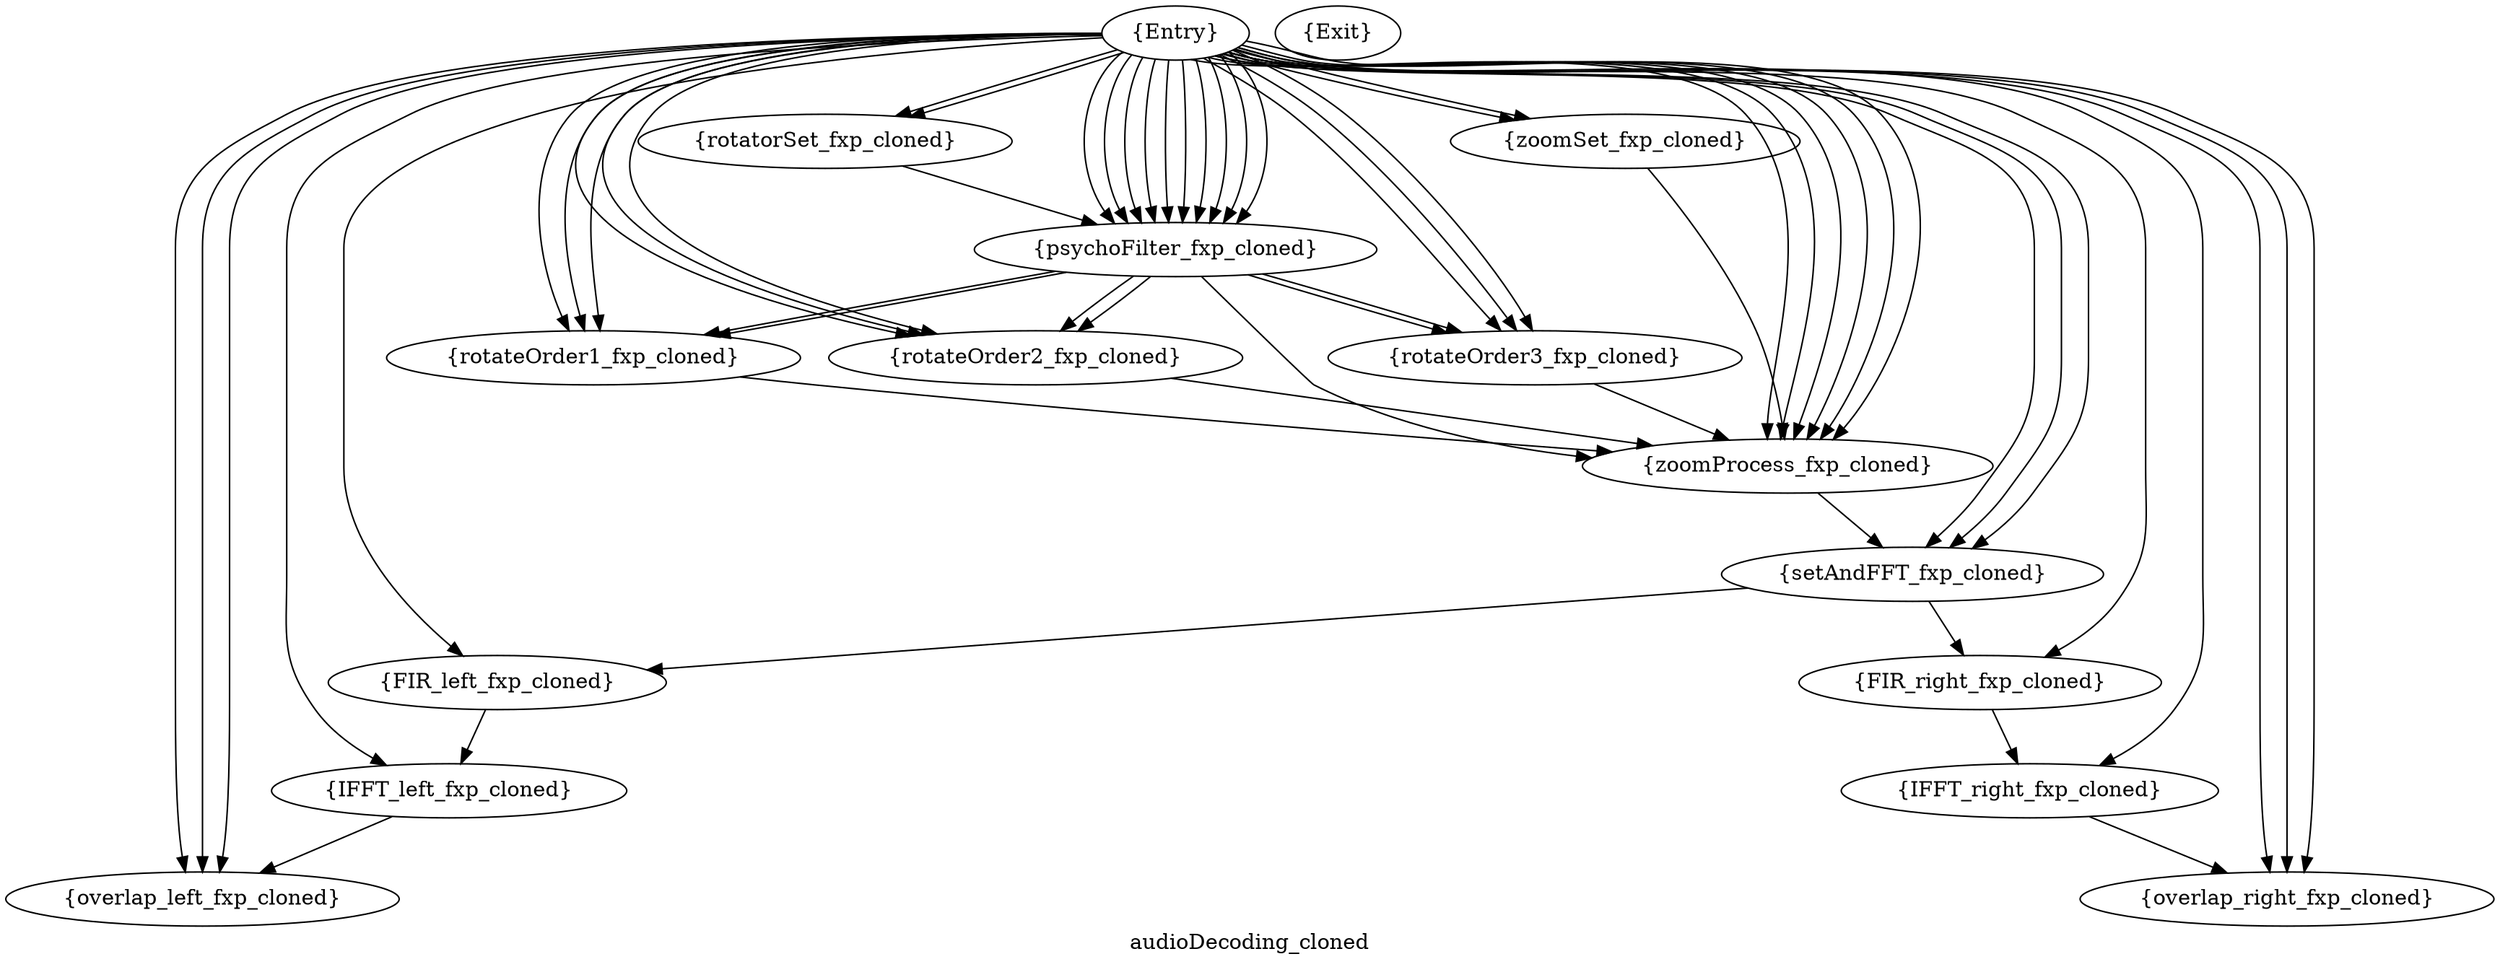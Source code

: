 digraph "audioDecoding_cloned" {
	label="audioDecoding_cloned";
	compound=true;
	Node0x79ff9c0 [shape=record,shape=oval,label="{Entry}"];
	Node0x79ff9c0 -> Node0x7a50b30;
	Node0x79ff9c0 -> Node0x7a50b30;
	Node0x79ff9c0 -> Node0x7a4f970;
	Node0x79ff9c0 -> Node0x7a4f970;
	Node0x79ff9c0 -> Node0x7a4f970;
	Node0x79ff9c0 -> Node0x7a4f970;
	Node0x79ff9c0 -> Node0x7a4f970;
	Node0x79ff9c0 -> Node0x7a4f970;
	Node0x79ff9c0 -> Node0x7a4f970;
	Node0x79ff9c0 -> Node0x7a4f970;
	Node0x79ff9c0 -> Node0x7a4f970;
	Node0x79ff9c0 -> Node0x7a4f970;
	Node0x79ff9c0 -> Node0x7aadbd0;
	Node0x79ff9c0 -> Node0x7aadbd0;
	Node0x79ff9c0 -> Node0x7aadbd0;
	Node0x79ff9c0 -> Node0x7a3c850;
	Node0x79ff9c0 -> Node0x7a3c850;
	Node0x79ff9c0 -> Node0x7a3c850;
	Node0x79ff9c0 -> Node0x7a615d0;
	Node0x79ff9c0 -> Node0x7a615d0;
	Node0x79ff9c0 -> Node0x7a615d0;
	Node0x79ff9c0 -> Node0x7b0c520;
	Node0x79ff9c0 -> Node0x7b0c520;
	Node0x79ff9c0 -> Node0x7bf1360;
	Node0x79ff9c0 -> Node0x7bf1360;
	Node0x79ff9c0 -> Node0x7bf1360;
	Node0x79ff9c0 -> Node0x7bf1360;
	Node0x79ff9c0 -> Node0x7bf1360;
	Node0x79ff9c0 -> Node0x7bf1360;
	Node0x79ff9c0 -> Node0x7c1f0f0;
	Node0x79ff9c0 -> Node0x7c1f0f0;
	Node0x79ff9c0 -> Node0x7c1f0f0;
	Node0x79ff9c0 -> Node0x7c20ec0;
	Node0x79ff9c0 -> Node0x7c279f0;
	Node0x79ff9c0 -> Node0x7c34830;
	Node0x79ff9c0 -> Node0x7c68ed0;
	Node0x79ff9c0 -> Node0x7b6e380;
	Node0x79ff9c0 -> Node0x7b6e380;
	Node0x79ff9c0 -> Node0x7b6e380;
	Node0x79ff9c0 -> Node0x7d55de0;
	Node0x79ff9c0 -> Node0x7d55de0;
	Node0x79ff9c0 -> Node0x7d55de0;
	Node0x7a43cd0 [shape=record,shape=oval,label="{Exit}"];
	Node0x7a50b30 [shape=record,shape=oval,label="{rotatorSet_fxp_cloned}"];
	Node0x7a50b30 -> Node0x7a4f970;
	Node0x7b0c520 [shape=record,shape=oval,label="{zoomSet_fxp_cloned}"];
	Node0x7b0c520 -> Node0x7bf1360;
	Node0x7a4f970 [shape=record,shape=oval,label="{psychoFilter_fxp_cloned}"];
	Node0x7a4f970 -> Node0x7aadbd0;
	Node0x7a4f970 -> Node0x7aadbd0;
	Node0x7a4f970 -> Node0x7a3c850;
	Node0x7a4f970 -> Node0x7a3c850;
	Node0x7a4f970 -> Node0x7a615d0;
	Node0x7a4f970 -> Node0x7a615d0;
	Node0x7a4f970 -> Node0x7bf1360;
	Node0x7aadbd0 [shape=record,shape=oval,label="{rotateOrder1_fxp_cloned}"];
	Node0x7aadbd0 -> Node0x7bf1360;
	Node0x7a3c850 [shape=record,shape=oval,label="{rotateOrder2_fxp_cloned}"];
	Node0x7a3c850 -> Node0x7bf1360;
	Node0x7a615d0 [shape=record,shape=oval,label="{rotateOrder3_fxp_cloned}"];
	Node0x7a615d0 -> Node0x7bf1360;
	Node0x7bf1360 [shape=record,shape=oval,label="{zoomProcess_fxp_cloned}"];
	Node0x7bf1360 -> Node0x7c1f0f0;
	Node0x7c1f0f0 [shape=record,shape=oval,label="{setAndFFT_fxp_cloned}"];
	Node0x7c1f0f0 -> Node0x7c20ec0;
	Node0x7c1f0f0 -> Node0x7c279f0;
	Node0x7c20ec0 [shape=record,shape=oval,label="{FIR_left_fxp_cloned}"];
	Node0x7c20ec0 -> Node0x7c34830;
	Node0x7c279f0 [shape=record,shape=oval,label="{FIR_right_fxp_cloned}"];
	Node0x7c279f0 -> Node0x7c68ed0;
	Node0x7c34830 [shape=record,shape=oval,label="{IFFT_left_fxp_cloned}"];
	Node0x7c34830 -> Node0x7b6e380;
	Node0x7c68ed0 [shape=record,shape=oval,label="{IFFT_right_fxp_cloned}"];
	Node0x7c68ed0 -> Node0x7d55de0;
	Node0x7b6e380 [shape=record,shape=oval,label="{overlap_left_fxp_cloned}"];
	Node0x7d55de0 [shape=record,shape=oval,label="{overlap_right_fxp_cloned}"];
}
